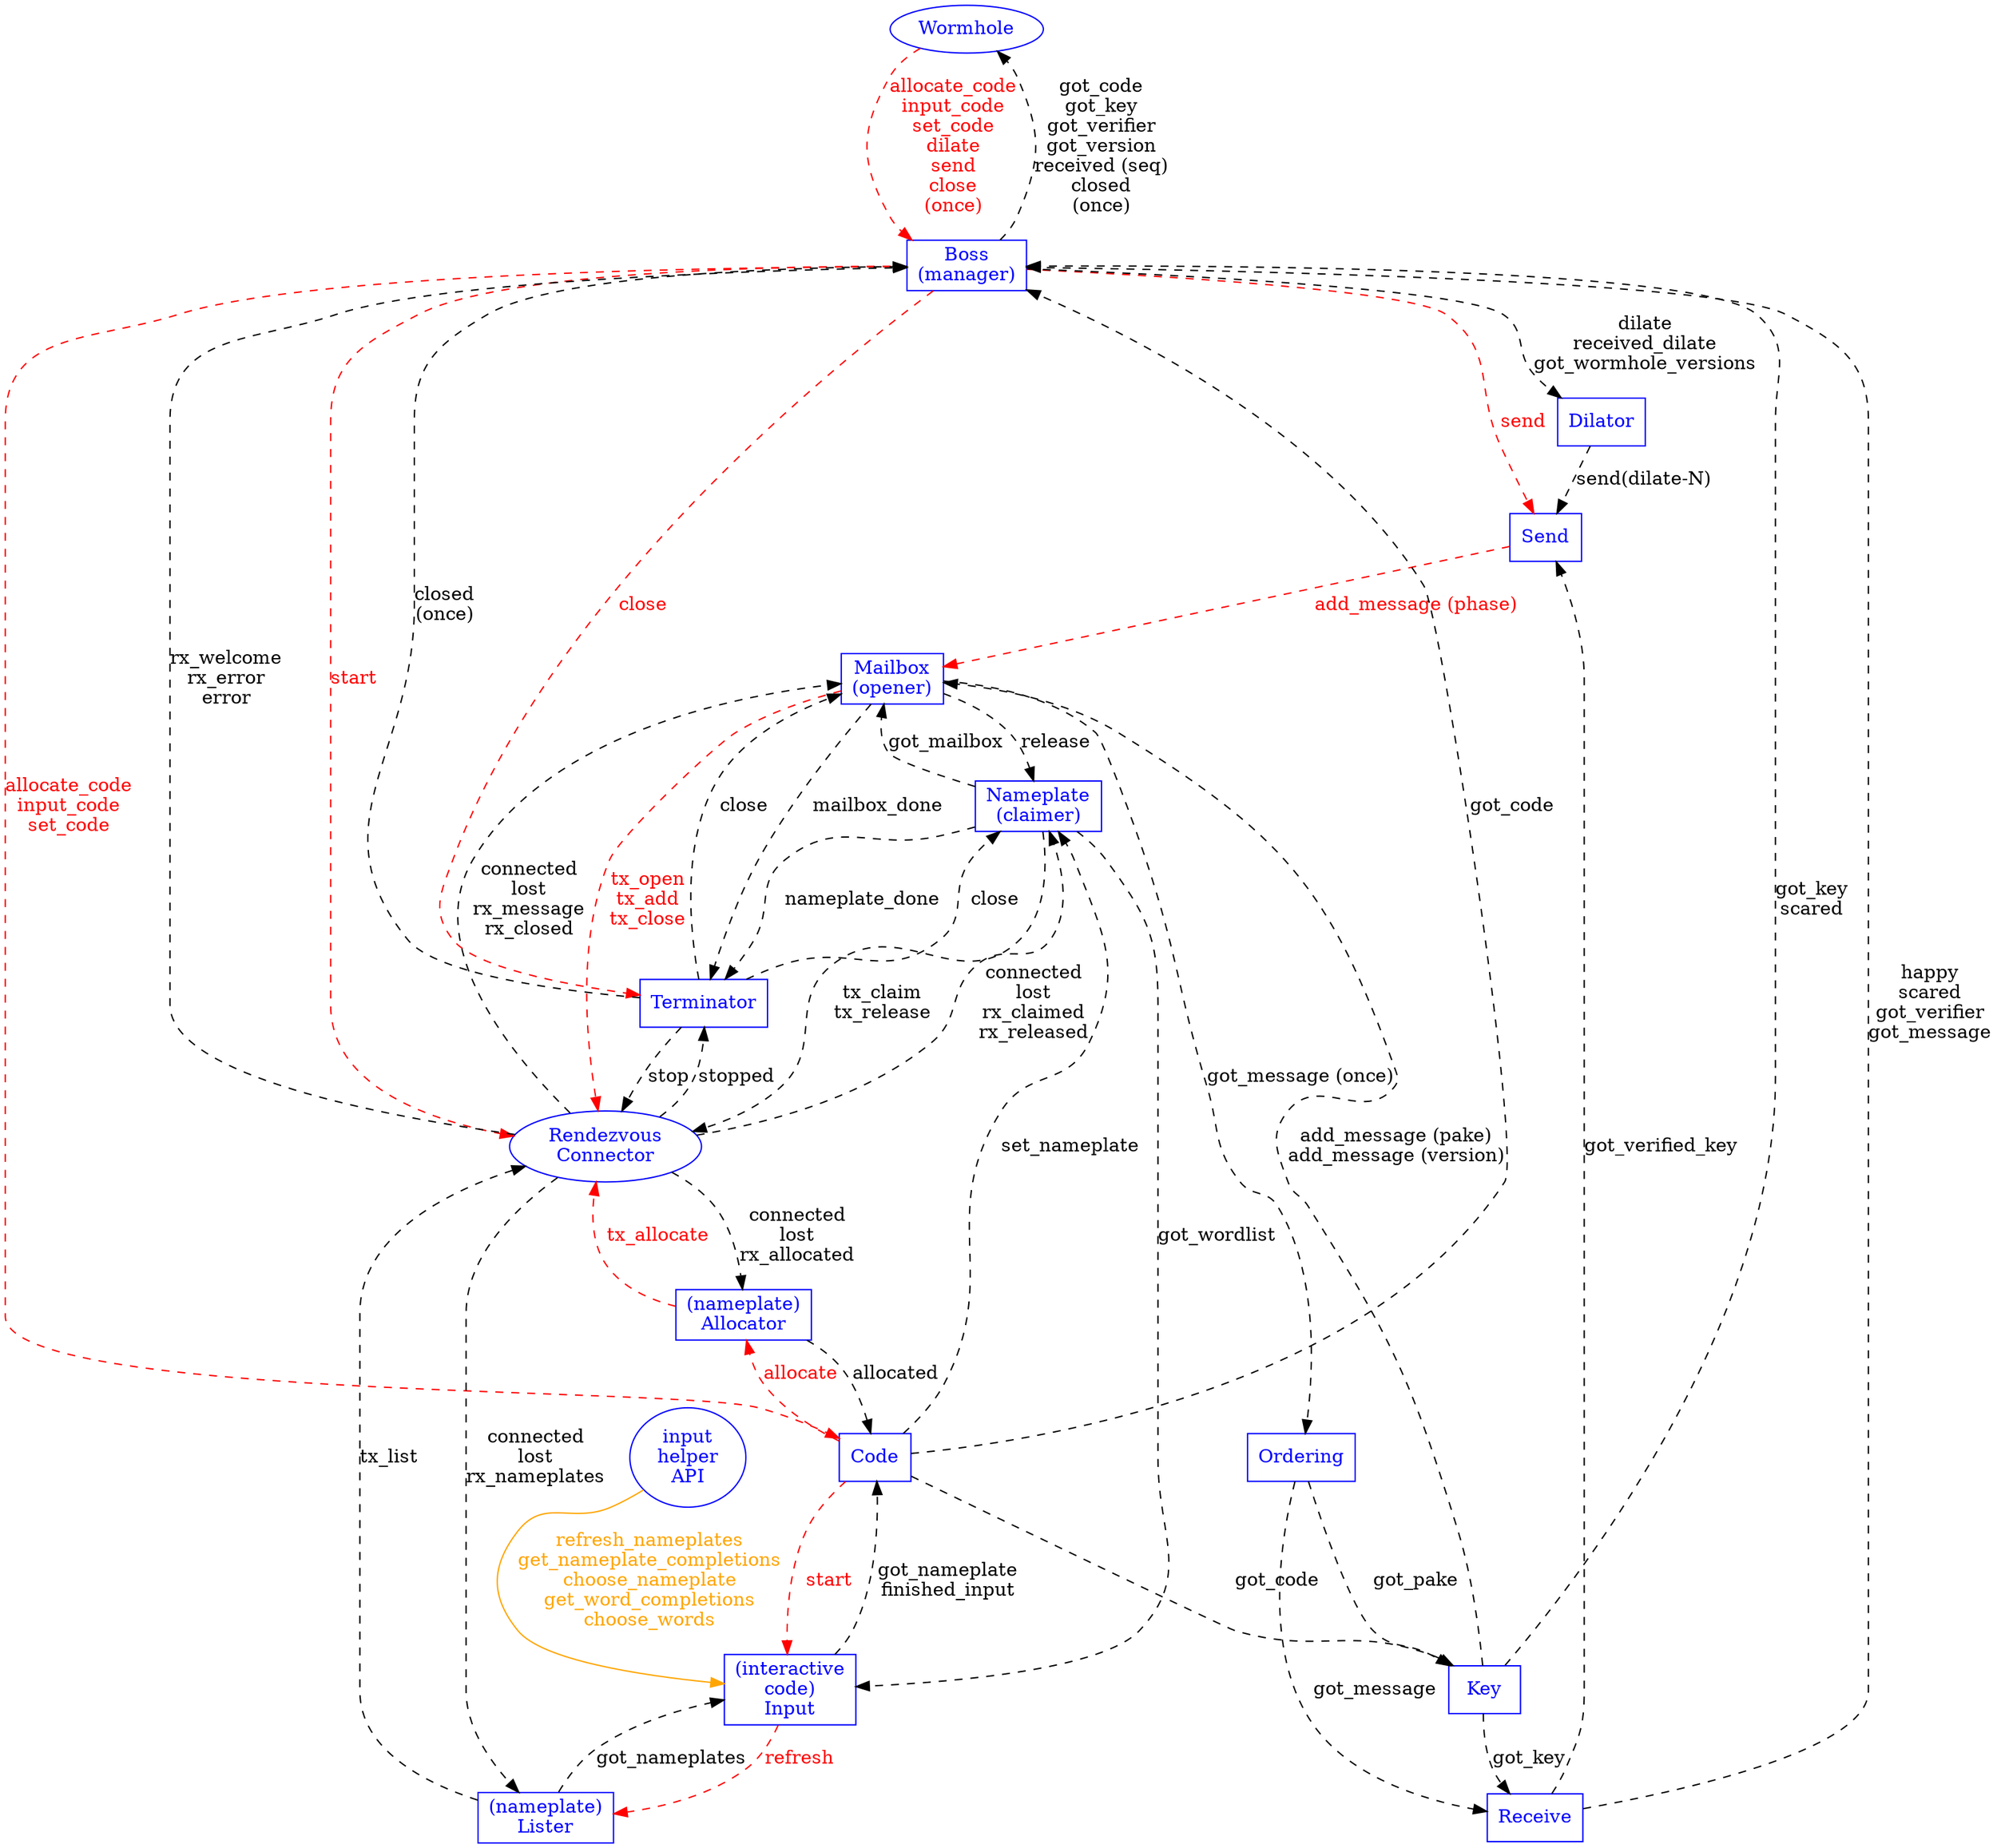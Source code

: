 digraph {
        Wormhole [shape="oval" color="blue" fontcolor="blue"]
        Boss [shape="box" label="Boss\n(manager)"
                  color="blue" fontcolor="blue"]
        Nameplate [label="Nameplate\n(claimer)"
                   shape="box" color="blue" fontcolor="blue"]
        Mailbox [label="Mailbox\n(opener)"
                 shape="box" color="blue" fontcolor="blue"]
        Connection [label="Rendezvous\nConnector"
                    shape="oval" color="blue" fontcolor="blue"]
        #websocket [color="blue" fontcolor="blue"]
        Order [shape="box" label="Ordering" color="blue" fontcolor="blue"]
        Key [shape="box" label="Key" color="blue" fontcolor="blue"]
        Send [shape="box" label="Send" color="blue" fontcolor="blue"]
        Receive [shape="box" label="Receive" color="blue" fontcolor="blue"]
        Code [shape="box" label="Code" color="blue" fontcolor="blue"]
        Lister [shape="box" label="(nameplate)\nLister"
                color="blue" fontcolor="blue"]
        Allocator [shape="box" label="(nameplate)\nAllocator"
                   color="blue" fontcolor="blue"]
        Input [shape="box" label="(interactive\ncode)\nInput"
               color="blue" fontcolor="blue"]
        Terminator [shape="box" color="blue" fontcolor="blue"]
        InputHelperAPI [shape="oval" label="input\nhelper\nAPI"
                        color="blue" fontcolor="blue"]
        Dilator [shape="box" label="Dilator" color="blue" fontcolor="blue"]

        #Connection -> websocket [color="blue"]
        #Connection -> Order [color="blue"]

        Wormhole -> Boss [style="dashed"
                          label="allocate_code\ninput_code\nset_code\ndilate\nsend\nclose\n(once)"
                          color="red" fontcolor="red"]
        #Wormhole -> Boss [color="blue"]
        Boss -> Wormhole [style="dashed" label="got_code\ngot_key\ngot_verifier\ngot_version\nreceived (seq)\nclosed\n(once)"]

        #Boss -> Connection [color="blue"]
        Boss -> Connection [style="dashed" label="start"
                            color="red" fontcolor="red"]
        Connection -> Boss [style="dashed" label="rx_welcome\nrx_error\nerror"]

        Boss -> Send [style="dashed" color="red" fontcolor="red" label="send"]

        #Boss -> Mailbox [color="blue"]
        Mailbox -> Order [style="dashed" label="got_message (once)"]
        Key -> Boss [style="dashed" label="got_key\nscared"]
        Order -> Key [style="dashed" label="got_pake"]
        Order -> Receive [style="dashed" label="got_message"]
        #Boss -> Key [color="blue"]
        Key -> Mailbox [style="dashed"
                        label="add_message (pake)\nadd_message (version)"]
        Receive -> Send [style="dashed" label="got_verified_key"]
        Send -> Mailbox [style="dashed" color="red" fontcolor="red"
                         label="add_message (phase)"]

        Key -> Receive [style="dashed" label="got_key"]
        Receive -> Boss [style="dashed"
                         label="happy\nscared\ngot_verifier\ngot_message"]
        Nameplate -> Connection [style="dashed"
                                 label="tx_claim\ntx_release"]
        Connection -> Nameplate [style="dashed"
                                 label="connected\nlost\nrx_claimed\nrx_released"]
        Mailbox -> Nameplate [style="dashed" label="release"]
        Nameplate -> Mailbox [style="dashed" label="got_mailbox"]
        Nameplate -> Input [style="dashed" label="got_wordlist"]

        Mailbox -> Connection [style="dashed" color="red" fontcolor="red"
                               label="tx_open\ntx_add\ntx_close"
                               ]
        Connection -> Mailbox [style="dashed"
                               label="connected\nlost\nrx_message\nrx_closed"]

        Connection -> Lister [style="dashed"
                              label="connected\nlost\nrx_nameplates"
                              ]
        Lister -> Connection [style="dashed"
                              label="tx_list"
                              ]

        #Boss -> Code [color="blue"]
        Connection -> Allocator [style="dashed"
                                 label="connected\nlost\nrx_allocated"]
        Allocator -> Connection [style="dashed" color="red" fontcolor="red"
                                 label="tx_allocate"
                                 ]
        Lister -> Input [style="dashed"
                         label="got_nameplates"
                         ]
        #Code -> Lister [color="blue"]
        Input -> Lister [style="dashed" color="red" fontcolor="red"
                         label="refresh"
                         ]
        Boss -> Code [style="dashed" color="red" fontcolor="red"
                      label="allocate_code\ninput_code\nset_code"]
        Code -> Boss [style="dashed" label="got_code"]
        Code -> Key [style="dashed" label="got_code"]
        Code -> Nameplate [style="dashed" label="set_nameplate"]

        Code -> Input [style="dashed" color="red" fontcolor="red" label="start"]
        Input -> Code [style="dashed" label="got_nameplate\nfinished_input"]
        InputHelperAPI -> Input [label="refresh_nameplates\nget_nameplate_completions\nchoose_nameplate\nget_word_completions\nchoose_words" color="orange" fontcolor="orange"]

        Code -> Allocator [style="dashed" color="red" fontcolor="red"
                           label="allocate"]
        Allocator -> Code [style="dashed" label="allocated"]

        Nameplate -> Terminator [style="dashed" label="nameplate_done"]
        Mailbox -> Terminator [style="dashed" label="mailbox_done"]
        Terminator -> Nameplate [style="dashed" label="close"]
        Terminator -> Mailbox [style="dashed" label="close"]
        Terminator -> Connection [style="dashed" label="stop"]
        Connection -> Terminator [style="dashed" label="stopped"]
        Terminator -> Boss [style="dashed" label="closed\n(once)"]
        Boss -> Terminator [style="dashed" color="red" fontcolor="red"
                            label="close"]

        Boss -> Dilator [style="dashed" label="dilate\nreceived_dilate\ngot_wormhole_versions"]
        Dilator -> Send [style="dashed" label="send(dilate-N)"]
}
